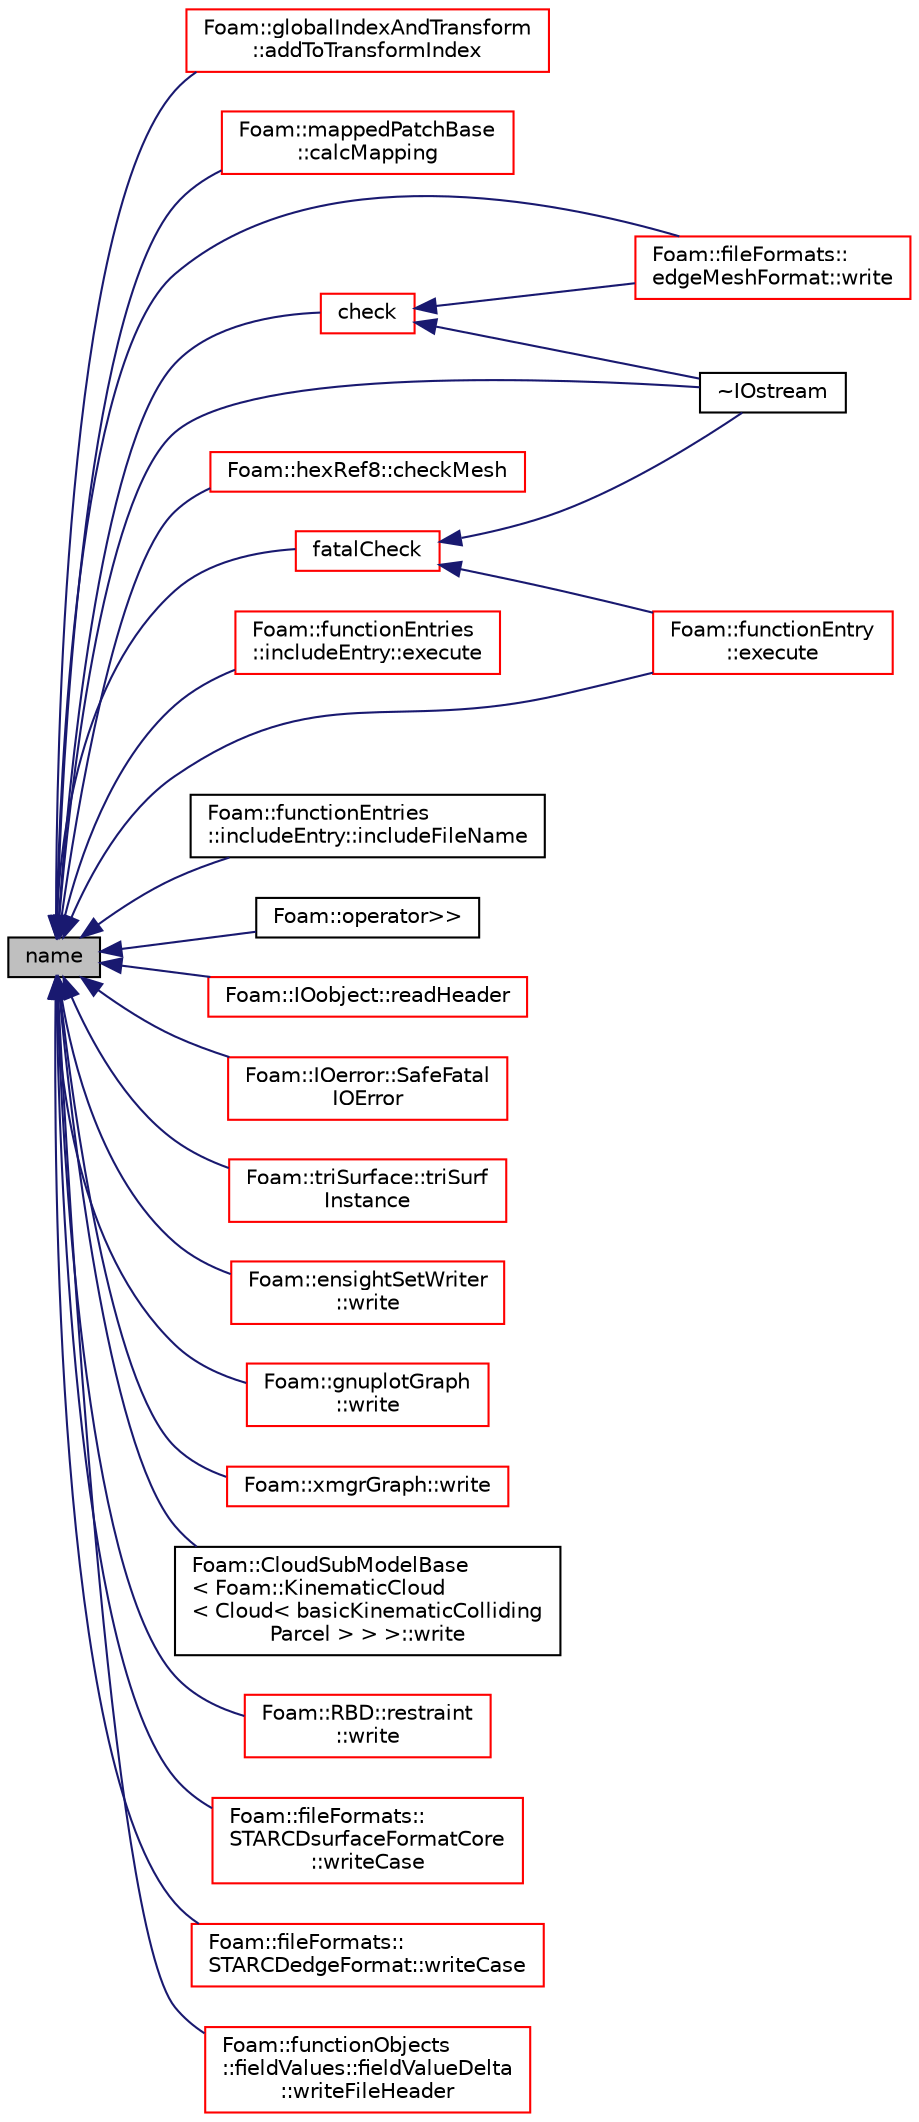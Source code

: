 digraph "name"
{
  bgcolor="transparent";
  edge [fontname="Helvetica",fontsize="10",labelfontname="Helvetica",labelfontsize="10"];
  node [fontname="Helvetica",fontsize="10",shape=record];
  rankdir="LR";
  Node161 [label="name",height=0.2,width=0.4,color="black", fillcolor="grey75", style="filled", fontcolor="black"];
  Node161 -> Node162 [dir="back",color="midnightblue",fontsize="10",style="solid",fontname="Helvetica"];
  Node162 [label="Foam::globalIndexAndTransform\l::addToTransformIndex",height=0.2,width=0.4,color="red",URL="$a28849.html#ae9329ecbff5414c32adf2e3ea298efad",tooltip="Add patch transformation to transformIndex. Return new. "];
  Node161 -> Node171 [dir="back",color="midnightblue",fontsize="10",style="solid",fontname="Helvetica"];
  Node171 [label="Foam::mappedPatchBase\l::calcMapping",height=0.2,width=0.4,color="red",URL="$a26225.html#ac836e22594348a2ff396bf9ddba3a49f",tooltip="Calculate mapping. "];
  Node161 -> Node209 [dir="back",color="midnightblue",fontsize="10",style="solid",fontname="Helvetica"];
  Node209 [label="check",height=0.2,width=0.4,color="red",URL="$a27333.html#a367eb3425fc4e8270e2aa961df8ac8a5",tooltip="Check IOstream status for given operation. "];
  Node209 -> Node218 [dir="back",color="midnightblue",fontsize="10",style="solid",fontname="Helvetica"];
  Node218 [label="Foam::fileFormats::\ledgeMeshFormat::write",height=0.2,width=0.4,color="red",URL="$a22521.html#a48622d53f16593b072d2fea61d25bb39",tooltip="Write edgeMesh components to stream. "];
  Node209 -> Node269 [dir="back",color="midnightblue",fontsize="10",style="solid",fontname="Helvetica"];
  Node269 [label="~IOstream",height=0.2,width=0.4,color="black",URL="$a27333.html#aa9fcba48c7969515b30155d04547feaa",tooltip="Destructor. "];
  Node161 -> Node394 [dir="back",color="midnightblue",fontsize="10",style="solid",fontname="Helvetica"];
  Node394 [label="Foam::hexRef8::checkMesh",height=0.2,width=0.4,color="red",URL="$a22413.html#a432ff341842268fa21b8363e6b2c45b9",tooltip="Debug: Check coupled mesh for correctness. "];
  Node161 -> Node405 [dir="back",color="midnightblue",fontsize="10",style="solid",fontname="Helvetica"];
  Node405 [label="Foam::functionEntry\l::execute",height=0.2,width=0.4,color="red",URL="$a27149.html#a69734246e20b250d3c8cabe9a484fc55",tooltip="Execute the functionEntry in a sub-dict context. "];
  Node161 -> Node413 [dir="back",color="midnightblue",fontsize="10",style="solid",fontname="Helvetica"];
  Node413 [label="Foam::functionEntries\l::includeEntry::execute",height=0.2,width=0.4,color="red",URL="$a27153.html#a0aa3070c44783d911c1f7924042f1cea",tooltip="Execute the functionEntry in a sub-dict context. "];
  Node161 -> Node415 [dir="back",color="midnightblue",fontsize="10",style="solid",fontname="Helvetica"];
  Node415 [label="fatalCheck",height=0.2,width=0.4,color="red",URL="$a27333.html#a52992bb0e37fe2a5e8f62f37ad234663",tooltip="Check IOstream status for given operation. "];
  Node415 -> Node405 [dir="back",color="midnightblue",fontsize="10",style="solid",fontname="Helvetica"];
  Node415 -> Node269 [dir="back",color="midnightblue",fontsize="10",style="solid",fontname="Helvetica"];
  Node161 -> Node434 [dir="back",color="midnightblue",fontsize="10",style="solid",fontname="Helvetica"];
  Node434 [label="Foam::functionEntries\l::includeEntry::includeFileName",height=0.2,width=0.4,color="black",URL="$a27153.html#a9cbd98ead2bb7538e417330caa3bc452",tooltip="Read the include fileName from Istream, expand and return. "];
  Node161 -> Node435 [dir="back",color="midnightblue",fontsize="10",style="solid",fontname="Helvetica"];
  Node435 [label="Foam::operator\>\>",height=0.2,width=0.4,color="black",URL="$a21851.html#a0349ad00d7d28c685bdd8e8cce210641"];
  Node161 -> Node436 [dir="back",color="midnightblue",fontsize="10",style="solid",fontname="Helvetica"];
  Node436 [label="Foam::IOobject::readHeader",height=0.2,width=0.4,color="red",URL="$a27249.html#acc5353ca76293212d9dba8a82c0d9a44",tooltip="Read header. "];
  Node161 -> Node758 [dir="back",color="midnightblue",fontsize="10",style="solid",fontname="Helvetica"];
  Node758 [label="Foam::IOerror::SafeFatal\lIOError",height=0.2,width=0.4,color="red",URL="$a27201.html#a2587907b4e929cdc3e1e17ef88318c77",tooltip="Print basic message and exit. Uses cerr if streams not constructed. "];
  Node161 -> Node763 [dir="back",color="midnightblue",fontsize="10",style="solid",fontname="Helvetica"];
  Node763 [label="Foam::triSurface::triSurf\lInstance",height=0.2,width=0.4,color="red",URL="$a31961.html#a1ab8d8beae9ae13c09674c78df71224a",tooltip="Name of triSurface directory to use. "];
  Node161 -> Node766 [dir="back",color="midnightblue",fontsize="10",style="solid",fontname="Helvetica"];
  Node766 [label="Foam::ensightSetWriter\l::write",height=0.2,width=0.4,color="red",URL="$a22621.html#ae25e717f0b4f16f583638020a1a090ec",tooltip="General entry point for writing. "];
  Node161 -> Node769 [dir="back",color="midnightblue",fontsize="10",style="solid",fontname="Helvetica"];
  Node769 [label="Foam::gnuplotGraph\l::write",height=0.2,width=0.4,color="red",URL="$a27825.html#a03cc376c8661af0d3eec43496ceec4b6",tooltip="Write graph in appropriate format. "];
  Node161 -> Node771 [dir="back",color="midnightblue",fontsize="10",style="solid",fontname="Helvetica"];
  Node771 [label="Foam::xmgrGraph::write",height=0.2,width=0.4,color="red",URL="$a27837.html#a03cc376c8661af0d3eec43496ceec4b6",tooltip="Write graph in appropriate format. "];
  Node161 -> Node218 [dir="back",color="midnightblue",fontsize="10",style="solid",fontname="Helvetica"];
  Node161 -> Node773 [dir="back",color="midnightblue",fontsize="10",style="solid",fontname="Helvetica"];
  Node773 [label="Foam::CloudSubModelBase\l\< Foam::KinematicCloud\l\< Cloud\< basicKinematicColliding\lParcel \> \> \>::write",height=0.2,width=0.4,color="black",URL="$a25133.html#a78cec3e4ecac4a89a3ad8d38f2ad21f5",tooltip="Write. "];
  Node161 -> Node774 [dir="back",color="midnightblue",fontsize="10",style="solid",fontname="Helvetica"];
  Node774 [label="Foam::RBD::restraint\l::write",height=0.2,width=0.4,color="red",URL="$a30441.html#aeadc7658507fb9679cce76e595d6c5a0",tooltip="Write. "];
  Node161 -> Node796 [dir="back",color="midnightblue",fontsize="10",style="solid",fontname="Helvetica"];
  Node796 [label="Foam::fileFormats::\lSTARCDsurfaceFormatCore\l::writeCase",height=0.2,width=0.4,color="red",URL="$a30893.html#ae4272f484f8b27274f4b0dde192e7a82"];
  Node161 -> Node798 [dir="back",color="midnightblue",fontsize="10",style="solid",fontname="Helvetica"];
  Node798 [label="Foam::fileFormats::\lSTARCDedgeFormat::writeCase",height=0.2,width=0.4,color="red",URL="$a22541.html#ae2250c1038a57f9979aa4549c61a8287"];
  Node161 -> Node804 [dir="back",color="midnightblue",fontsize="10",style="solid",fontname="Helvetica"];
  Node804 [label="Foam::functionObjects\l::fieldValues::fieldValueDelta\l::writeFileHeader",height=0.2,width=0.4,color="red",URL="$a24181.html#a9e619cf96b2a2ae6779b4209d45ed8f8",tooltip="Output file header information. "];
  Node161 -> Node269 [dir="back",color="midnightblue",fontsize="10",style="solid",fontname="Helvetica"];
}
